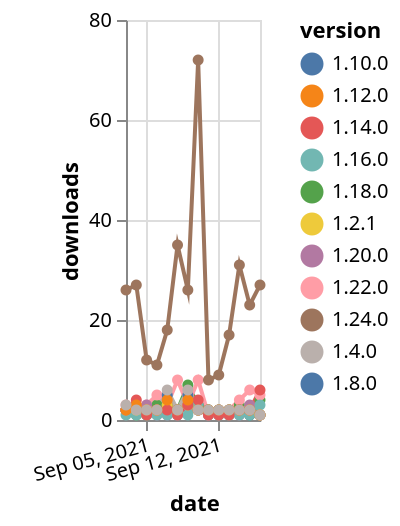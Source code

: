 {"$schema": "https://vega.github.io/schema/vega-lite/v5.json", "description": "A simple bar chart with embedded data.", "data": {"values": [{"date": "2021-09-03", "total": 3438, "delta": 2, "version": "1.18.0"}, {"date": "2021-09-04", "total": 3439, "delta": 1, "version": "1.18.0"}, {"date": "2021-09-05", "total": 3440, "delta": 1, "version": "1.18.0"}, {"date": "2021-09-06", "total": 3443, "delta": 3, "version": "1.18.0"}, {"date": "2021-09-07", "total": 3445, "delta": 2, "version": "1.18.0"}, {"date": "2021-09-08", "total": 3447, "delta": 2, "version": "1.18.0"}, {"date": "2021-09-09", "total": 3454, "delta": 7, "version": "1.18.0"}, {"date": "2021-09-10", "total": 3457, "delta": 3, "version": "1.18.0"}, {"date": "2021-09-11", "total": 3459, "delta": 2, "version": "1.18.0"}, {"date": "2021-09-12", "total": 3460, "delta": 1, "version": "1.18.0"}, {"date": "2021-09-13", "total": 3461, "delta": 1, "version": "1.18.0"}, {"date": "2021-09-14", "total": 3464, "delta": 3, "version": "1.18.0"}, {"date": "2021-09-15", "total": 3465, "delta": 1, "version": "1.18.0"}, {"date": "2021-09-16", "total": 3469, "delta": 4, "version": "1.18.0"}, {"date": "2021-09-03", "total": 5713, "delta": 3, "version": "1.22.0"}, {"date": "2021-09-04", "total": 5715, "delta": 2, "version": "1.22.0"}, {"date": "2021-09-05", "total": 5718, "delta": 3, "version": "1.22.0"}, {"date": "2021-09-06", "total": 5723, "delta": 5, "version": "1.22.0"}, {"date": "2021-09-07", "total": 5726, "delta": 3, "version": "1.22.0"}, {"date": "2021-09-08", "total": 5734, "delta": 8, "version": "1.22.0"}, {"date": "2021-09-09", "total": 5737, "delta": 3, "version": "1.22.0"}, {"date": "2021-09-10", "total": 5745, "delta": 8, "version": "1.22.0"}, {"date": "2021-09-11", "total": 5746, "delta": 1, "version": "1.22.0"}, {"date": "2021-09-12", "total": 5748, "delta": 2, "version": "1.22.0"}, {"date": "2021-09-13", "total": 5750, "delta": 2, "version": "1.22.0"}, {"date": "2021-09-14", "total": 5754, "delta": 4, "version": "1.22.0"}, {"date": "2021-09-15", "total": 5760, "delta": 6, "version": "1.22.0"}, {"date": "2021-09-16", "total": 5765, "delta": 5, "version": "1.22.0"}, {"date": "2021-09-03", "total": 2885, "delta": 2, "version": "1.8.0"}, {"date": "2021-09-04", "total": 2887, "delta": 2, "version": "1.8.0"}, {"date": "2021-09-05", "total": 2889, "delta": 2, "version": "1.8.0"}, {"date": "2021-09-06", "total": 2891, "delta": 2, "version": "1.8.0"}, {"date": "2021-09-07", "total": 2894, "delta": 3, "version": "1.8.0"}, {"date": "2021-09-08", "total": 2896, "delta": 2, "version": "1.8.0"}, {"date": "2021-09-09", "total": 2899, "delta": 3, "version": "1.8.0"}, {"date": "2021-09-10", "total": 2901, "delta": 2, "version": "1.8.0"}, {"date": "2021-09-11", "total": 2903, "delta": 2, "version": "1.8.0"}, {"date": "2021-09-12", "total": 2905, "delta": 2, "version": "1.8.0"}, {"date": "2021-09-13", "total": 2907, "delta": 2, "version": "1.8.0"}, {"date": "2021-09-14", "total": 2909, "delta": 2, "version": "1.8.0"}, {"date": "2021-09-15", "total": 2910, "delta": 1, "version": "1.8.0"}, {"date": "2021-09-16", "total": 2911, "delta": 1, "version": "1.8.0"}, {"date": "2021-09-03", "total": 8572, "delta": 2, "version": "1.10.0"}, {"date": "2021-09-04", "total": 8574, "delta": 2, "version": "1.10.0"}, {"date": "2021-09-05", "total": 8576, "delta": 2, "version": "1.10.0"}, {"date": "2021-09-06", "total": 8578, "delta": 2, "version": "1.10.0"}, {"date": "2021-09-07", "total": 8583, "delta": 5, "version": "1.10.0"}, {"date": "2021-09-08", "total": 8585, "delta": 2, "version": "1.10.0"}, {"date": "2021-09-09", "total": 8590, "delta": 5, "version": "1.10.0"}, {"date": "2021-09-10", "total": 8592, "delta": 2, "version": "1.10.0"}, {"date": "2021-09-11", "total": 8594, "delta": 2, "version": "1.10.0"}, {"date": "2021-09-12", "total": 8596, "delta": 2, "version": "1.10.0"}, {"date": "2021-09-13", "total": 8598, "delta": 2, "version": "1.10.0"}, {"date": "2021-09-14", "total": 8600, "delta": 2, "version": "1.10.0"}, {"date": "2021-09-15", "total": 8602, "delta": 2, "version": "1.10.0"}, {"date": "2021-09-16", "total": 8603, "delta": 1, "version": "1.10.0"}, {"date": "2021-09-03", "total": 5021, "delta": 2, "version": "1.20.0"}, {"date": "2021-09-04", "total": 5023, "delta": 2, "version": "1.20.0"}, {"date": "2021-09-05", "total": 5026, "delta": 3, "version": "1.20.0"}, {"date": "2021-09-06", "total": 5027, "delta": 1, "version": "1.20.0"}, {"date": "2021-09-07", "total": 5028, "delta": 1, "version": "1.20.0"}, {"date": "2021-09-08", "total": 5029, "delta": 1, "version": "1.20.0"}, {"date": "2021-09-09", "total": 5032, "delta": 3, "version": "1.20.0"}, {"date": "2021-09-10", "total": 5034, "delta": 2, "version": "1.20.0"}, {"date": "2021-09-11", "total": 5035, "delta": 1, "version": "1.20.0"}, {"date": "2021-09-12", "total": 5036, "delta": 1, "version": "1.20.0"}, {"date": "2021-09-13", "total": 5037, "delta": 1, "version": "1.20.0"}, {"date": "2021-09-14", "total": 5038, "delta": 1, "version": "1.20.0"}, {"date": "2021-09-15", "total": 5041, "delta": 3, "version": "1.20.0"}, {"date": "2021-09-16", "total": 5042, "delta": 1, "version": "1.20.0"}, {"date": "2021-09-03", "total": 2991, "delta": 1, "version": "1.16.0"}, {"date": "2021-09-04", "total": 2992, "delta": 1, "version": "1.16.0"}, {"date": "2021-09-05", "total": 2993, "delta": 1, "version": "1.16.0"}, {"date": "2021-09-06", "total": 2994, "delta": 1, "version": "1.16.0"}, {"date": "2021-09-07", "total": 2995, "delta": 1, "version": "1.16.0"}, {"date": "2021-09-08", "total": 2996, "delta": 1, "version": "1.16.0"}, {"date": "2021-09-09", "total": 2997, "delta": 1, "version": "1.16.0"}, {"date": "2021-09-10", "total": 3000, "delta": 3, "version": "1.16.0"}, {"date": "2021-09-11", "total": 3001, "delta": 1, "version": "1.16.0"}, {"date": "2021-09-12", "total": 3002, "delta": 1, "version": "1.16.0"}, {"date": "2021-09-13", "total": 3003, "delta": 1, "version": "1.16.0"}, {"date": "2021-09-14", "total": 3004, "delta": 1, "version": "1.16.0"}, {"date": "2021-09-15", "total": 3005, "delta": 1, "version": "1.16.0"}, {"date": "2021-09-16", "total": 3008, "delta": 3, "version": "1.16.0"}, {"date": "2021-09-03", "total": 1053, "delta": 26, "version": "1.24.0"}, {"date": "2021-09-04", "total": 1080, "delta": 27, "version": "1.24.0"}, {"date": "2021-09-05", "total": 1092, "delta": 12, "version": "1.24.0"}, {"date": "2021-09-06", "total": 1103, "delta": 11, "version": "1.24.0"}, {"date": "2021-09-07", "total": 1121, "delta": 18, "version": "1.24.0"}, {"date": "2021-09-08", "total": 1156, "delta": 35, "version": "1.24.0"}, {"date": "2021-09-09", "total": 1182, "delta": 26, "version": "1.24.0"}, {"date": "2021-09-10", "total": 1254, "delta": 72, "version": "1.24.0"}, {"date": "2021-09-11", "total": 1262, "delta": 8, "version": "1.24.0"}, {"date": "2021-09-12", "total": 1271, "delta": 9, "version": "1.24.0"}, {"date": "2021-09-13", "total": 1288, "delta": 17, "version": "1.24.0"}, {"date": "2021-09-14", "total": 1319, "delta": 31, "version": "1.24.0"}, {"date": "2021-09-15", "total": 1342, "delta": 23, "version": "1.24.0"}, {"date": "2021-09-16", "total": 1369, "delta": 27, "version": "1.24.0"}, {"date": "2021-09-03", "total": 3870, "delta": 2, "version": "1.2.1"}, {"date": "2021-09-04", "total": 3872, "delta": 2, "version": "1.2.1"}, {"date": "2021-09-05", "total": 3874, "delta": 2, "version": "1.2.1"}, {"date": "2021-09-06", "total": 3876, "delta": 2, "version": "1.2.1"}, {"date": "2021-09-07", "total": 3879, "delta": 3, "version": "1.2.1"}, {"date": "2021-09-08", "total": 3881, "delta": 2, "version": "1.2.1"}, {"date": "2021-09-09", "total": 3884, "delta": 3, "version": "1.2.1"}, {"date": "2021-09-10", "total": 3886, "delta": 2, "version": "1.2.1"}, {"date": "2021-09-11", "total": 3888, "delta": 2, "version": "1.2.1"}, {"date": "2021-09-12", "total": 3890, "delta": 2, "version": "1.2.1"}, {"date": "2021-09-13", "total": 3892, "delta": 2, "version": "1.2.1"}, {"date": "2021-09-14", "total": 3894, "delta": 2, "version": "1.2.1"}, {"date": "2021-09-15", "total": 3896, "delta": 2, "version": "1.2.1"}, {"date": "2021-09-16", "total": 3897, "delta": 1, "version": "1.2.1"}, {"date": "2021-09-03", "total": 5402, "delta": 2, "version": "1.14.0"}, {"date": "2021-09-04", "total": 5406, "delta": 4, "version": "1.14.0"}, {"date": "2021-09-05", "total": 5407, "delta": 1, "version": "1.14.0"}, {"date": "2021-09-06", "total": 5409, "delta": 2, "version": "1.14.0"}, {"date": "2021-09-07", "total": 5411, "delta": 2, "version": "1.14.0"}, {"date": "2021-09-08", "total": 5412, "delta": 1, "version": "1.14.0"}, {"date": "2021-09-09", "total": 5415, "delta": 3, "version": "1.14.0"}, {"date": "2021-09-10", "total": 5419, "delta": 4, "version": "1.14.0"}, {"date": "2021-09-11", "total": 5420, "delta": 1, "version": "1.14.0"}, {"date": "2021-09-12", "total": 5421, "delta": 1, "version": "1.14.0"}, {"date": "2021-09-13", "total": 5422, "delta": 1, "version": "1.14.0"}, {"date": "2021-09-14", "total": 5424, "delta": 2, "version": "1.14.0"}, {"date": "2021-09-15", "total": 5426, "delta": 2, "version": "1.14.0"}, {"date": "2021-09-16", "total": 5432, "delta": 6, "version": "1.14.0"}, {"date": "2021-09-03", "total": 11471, "delta": 2, "version": "1.12.0"}, {"date": "2021-09-04", "total": 11474, "delta": 3, "version": "1.12.0"}, {"date": "2021-09-05", "total": 11476, "delta": 2, "version": "1.12.0"}, {"date": "2021-09-06", "total": 11478, "delta": 2, "version": "1.12.0"}, {"date": "2021-09-07", "total": 11482, "delta": 4, "version": "1.12.0"}, {"date": "2021-09-08", "total": 11484, "delta": 2, "version": "1.12.0"}, {"date": "2021-09-09", "total": 11488, "delta": 4, "version": "1.12.0"}, {"date": "2021-09-10", "total": 11490, "delta": 2, "version": "1.12.0"}, {"date": "2021-09-11", "total": 11492, "delta": 2, "version": "1.12.0"}, {"date": "2021-09-12", "total": 11494, "delta": 2, "version": "1.12.0"}, {"date": "2021-09-13", "total": 11496, "delta": 2, "version": "1.12.0"}, {"date": "2021-09-14", "total": 11498, "delta": 2, "version": "1.12.0"}, {"date": "2021-09-15", "total": 11500, "delta": 2, "version": "1.12.0"}, {"date": "2021-09-16", "total": 11501, "delta": 1, "version": "1.12.0"}, {"date": "2021-09-03", "total": 5162, "delta": 3, "version": "1.4.0"}, {"date": "2021-09-04", "total": 5164, "delta": 2, "version": "1.4.0"}, {"date": "2021-09-05", "total": 5166, "delta": 2, "version": "1.4.0"}, {"date": "2021-09-06", "total": 5168, "delta": 2, "version": "1.4.0"}, {"date": "2021-09-07", "total": 5174, "delta": 6, "version": "1.4.0"}, {"date": "2021-09-08", "total": 5176, "delta": 2, "version": "1.4.0"}, {"date": "2021-09-09", "total": 5182, "delta": 6, "version": "1.4.0"}, {"date": "2021-09-10", "total": 5184, "delta": 2, "version": "1.4.0"}, {"date": "2021-09-11", "total": 5186, "delta": 2, "version": "1.4.0"}, {"date": "2021-09-12", "total": 5188, "delta": 2, "version": "1.4.0"}, {"date": "2021-09-13", "total": 5190, "delta": 2, "version": "1.4.0"}, {"date": "2021-09-14", "total": 5192, "delta": 2, "version": "1.4.0"}, {"date": "2021-09-15", "total": 5194, "delta": 2, "version": "1.4.0"}, {"date": "2021-09-16", "total": 5195, "delta": 1, "version": "1.4.0"}]}, "width": "container", "mark": {"type": "line", "point": {"filled": true}}, "encoding": {"x": {"field": "date", "type": "temporal", "timeUnit": "yearmonthdate", "title": "date", "axis": {"labelAngle": -15}}, "y": {"field": "delta", "type": "quantitative", "title": "downloads"}, "color": {"field": "version", "type": "nominal"}, "tooltip": {"field": "delta"}}}